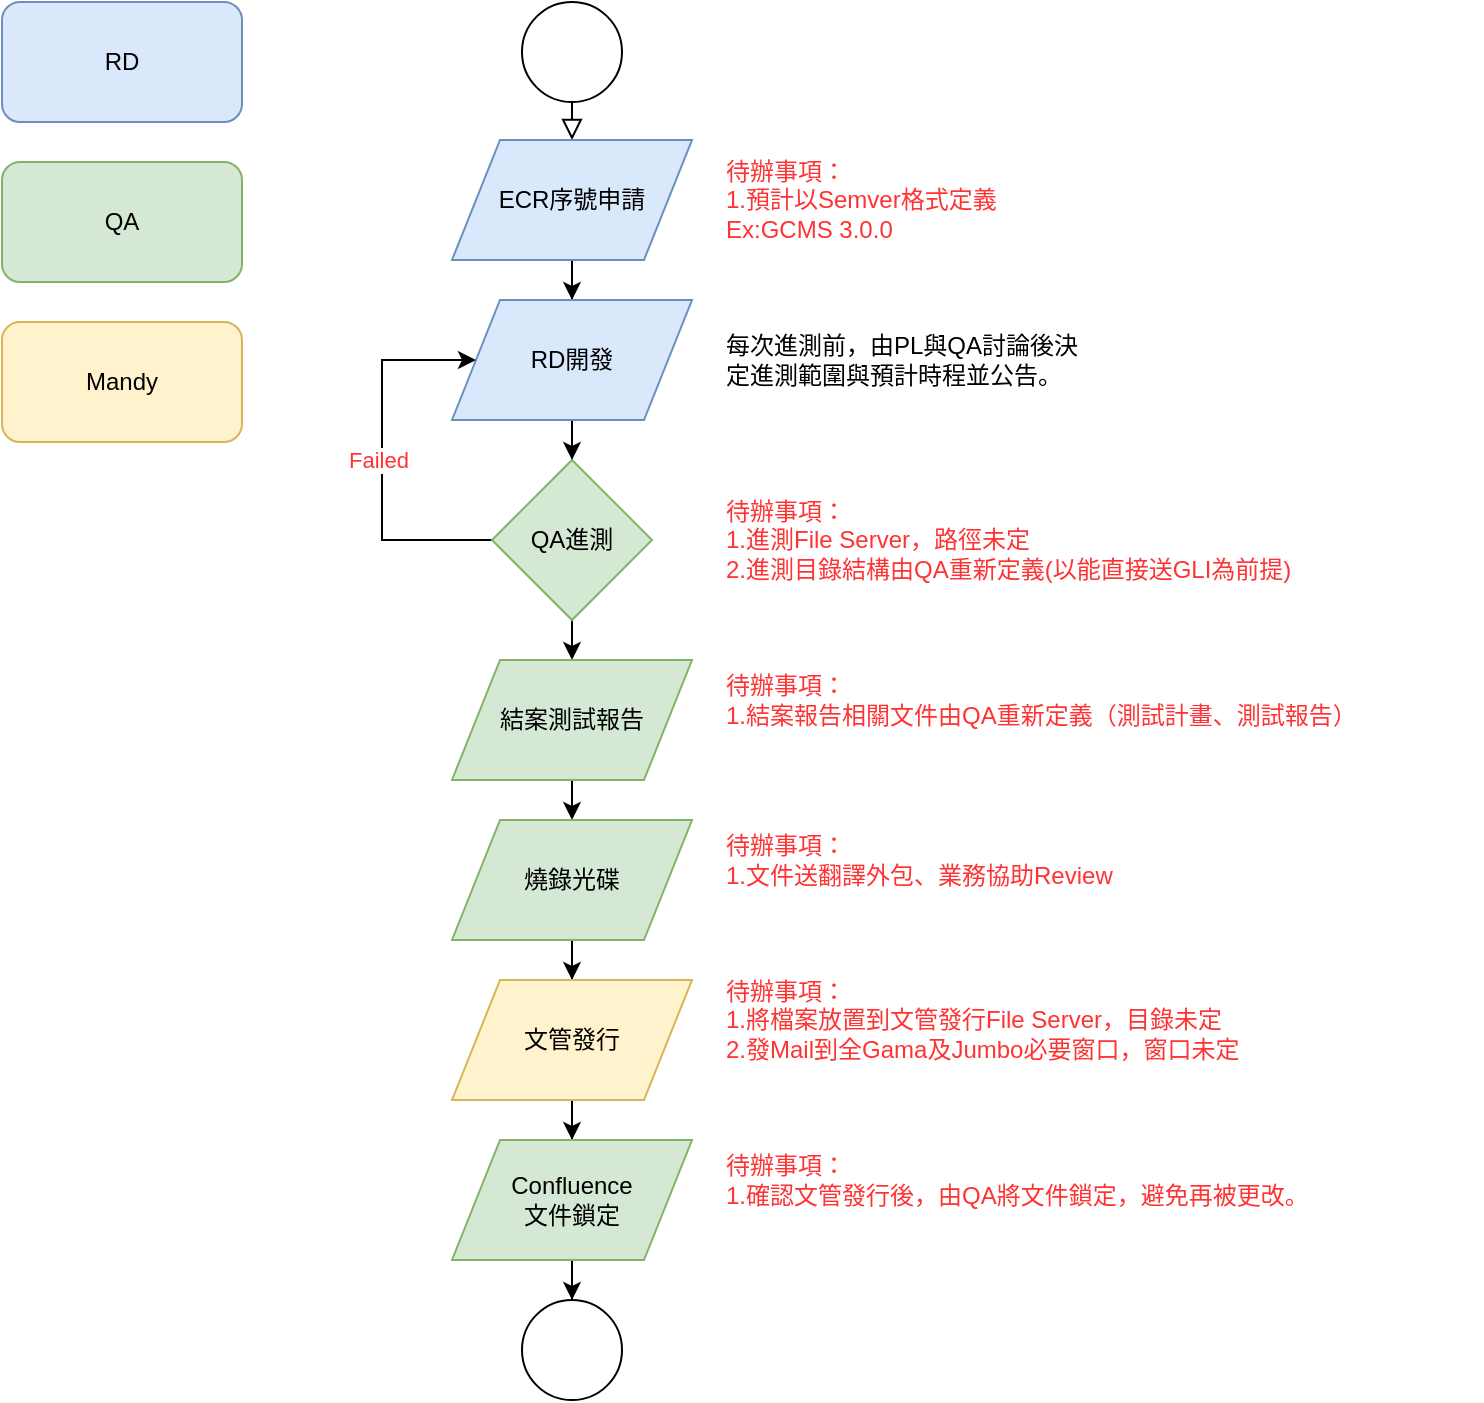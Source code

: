 <mxfile version="13.1.3" type="github" pages="4">
  <diagram id="C5RBs43oDa-KdzZeNtuy" name="Gama 內部ECR流程">
    <mxGraphModel dx="1426" dy="745" grid="1" gridSize="10" guides="1" tooltips="1" connect="1" arrows="1" fold="1" page="1" pageScale="1" pageWidth="827" pageHeight="1169" math="0" shadow="0">
      <root>
        <mxCell id="WIyWlLk6GJQsqaUBKTNV-0" />
        <mxCell id="WIyWlLk6GJQsqaUBKTNV-1" parent="WIyWlLk6GJQsqaUBKTNV-0" />
        <mxCell id="WIyWlLk6GJQsqaUBKTNV-2" value="" style="rounded=0;html=1;jettySize=auto;orthogonalLoop=1;fontSize=11;endArrow=block;endFill=0;endSize=8;strokeWidth=1;shadow=0;labelBackgroundColor=none;edgeStyle=orthogonalEdgeStyle;exitX=0.5;exitY=1;exitDx=0;exitDy=0;entryX=0.5;entryY=0;entryDx=0;entryDy=0;" parent="WIyWlLk6GJQsqaUBKTNV-1" source="4oQZNx9lgn8CLh6xkxKl-3" target="4oQZNx9lgn8CLh6xkxKl-2" edge="1">
          <mxGeometry relative="1" as="geometry">
            <mxPoint x="215" y="170" as="sourcePoint" />
          </mxGeometry>
        </mxCell>
        <mxCell id="4oQZNx9lgn8CLh6xkxKl-31" style="edgeStyle=orthogonalEdgeStyle;rounded=0;orthogonalLoop=1;jettySize=auto;html=1;" parent="WIyWlLk6GJQsqaUBKTNV-1" source="4oQZNx9lgn8CLh6xkxKl-2" target="4oQZNx9lgn8CLh6xkxKl-6" edge="1">
          <mxGeometry relative="1" as="geometry" />
        </mxCell>
        <mxCell id="4oQZNx9lgn8CLh6xkxKl-2" value="ECR序號申請" style="shape=parallelogram;perimeter=parallelogramPerimeter;whiteSpace=wrap;html=1;fillColor=#dae8fc;strokeColor=#6c8ebf;" parent="WIyWlLk6GJQsqaUBKTNV-1" vertex="1">
          <mxGeometry x="245" y="79" width="120" height="60" as="geometry" />
        </mxCell>
        <mxCell id="4oQZNx9lgn8CLh6xkxKl-3" value="" style="ellipse;whiteSpace=wrap;html=1;aspect=fixed;" parent="WIyWlLk6GJQsqaUBKTNV-1" vertex="1">
          <mxGeometry x="280" y="10" width="50" height="50" as="geometry" />
        </mxCell>
        <mxCell id="4oQZNx9lgn8CLh6xkxKl-9" style="edgeStyle=orthogonalEdgeStyle;rounded=0;orthogonalLoop=1;jettySize=auto;html=1;entryX=0.5;entryY=0;entryDx=0;entryDy=0;" parent="WIyWlLk6GJQsqaUBKTNV-1" source="4oQZNx9lgn8CLh6xkxKl-6" target="4oQZNx9lgn8CLh6xkxKl-8" edge="1">
          <mxGeometry relative="1" as="geometry" />
        </mxCell>
        <mxCell id="4oQZNx9lgn8CLh6xkxKl-6" value="RD開發" style="shape=parallelogram;perimeter=parallelogramPerimeter;whiteSpace=wrap;html=1;fillColor=#dae8fc;strokeColor=#6c8ebf;" parent="WIyWlLk6GJQsqaUBKTNV-1" vertex="1">
          <mxGeometry x="245" y="159" width="120" height="60" as="geometry" />
        </mxCell>
        <mxCell id="4oQZNx9lgn8CLh6xkxKl-21" style="edgeStyle=orthogonalEdgeStyle;rounded=0;orthogonalLoop=1;jettySize=auto;html=1;exitX=0.5;exitY=1;exitDx=0;exitDy=0;entryX=0.5;entryY=0;entryDx=0;entryDy=0;" parent="WIyWlLk6GJQsqaUBKTNV-1" source="4oQZNx9lgn8CLh6xkxKl-8" target="4oQZNx9lgn8CLh6xkxKl-12" edge="1">
          <mxGeometry relative="1" as="geometry" />
        </mxCell>
        <mxCell id="4oQZNx9lgn8CLh6xkxKl-41" style="edgeStyle=orthogonalEdgeStyle;rounded=0;orthogonalLoop=1;jettySize=auto;html=1;fontColor=#FF3333;entryX=0;entryY=0.5;entryDx=0;entryDy=0;exitX=0;exitY=0.5;exitDx=0;exitDy=0;" parent="WIyWlLk6GJQsqaUBKTNV-1" source="4oQZNx9lgn8CLh6xkxKl-8" target="4oQZNx9lgn8CLh6xkxKl-6" edge="1">
          <mxGeometry relative="1" as="geometry">
            <mxPoint x="210" y="179" as="targetPoint" />
            <Array as="points">
              <mxPoint x="210" y="279" />
              <mxPoint x="210" y="189" />
            </Array>
          </mxGeometry>
        </mxCell>
        <mxCell id="4oQZNx9lgn8CLh6xkxKl-42" value="Failed" style="edgeLabel;html=1;align=center;verticalAlign=middle;resizable=0;points=[];fontColor=#FF3333;" parent="4oQZNx9lgn8CLh6xkxKl-41" vertex="1" connectable="0">
          <mxGeometry x="-0.008" y="2" relative="1" as="geometry">
            <mxPoint as="offset" />
          </mxGeometry>
        </mxCell>
        <mxCell id="4oQZNx9lgn8CLh6xkxKl-8" value="QA進測" style="rhombus;whiteSpace=wrap;html=1;fillColor=#d5e8d4;strokeColor=#82b366;" parent="WIyWlLk6GJQsqaUBKTNV-1" vertex="1">
          <mxGeometry x="265" y="239" width="80" height="80" as="geometry" />
        </mxCell>
        <mxCell id="4oQZNx9lgn8CLh6xkxKl-22" style="edgeStyle=orthogonalEdgeStyle;rounded=0;orthogonalLoop=1;jettySize=auto;html=1;exitX=0.5;exitY=1;exitDx=0;exitDy=0;entryX=0.5;entryY=0;entryDx=0;entryDy=0;" parent="WIyWlLk6GJQsqaUBKTNV-1" source="4oQZNx9lgn8CLh6xkxKl-12" target="4oQZNx9lgn8CLh6xkxKl-13" edge="1">
          <mxGeometry relative="1" as="geometry" />
        </mxCell>
        <mxCell id="4oQZNx9lgn8CLh6xkxKl-12" value="結案測試報告" style="shape=parallelogram;perimeter=parallelogramPerimeter;whiteSpace=wrap;html=1;fillColor=#d5e8d4;strokeColor=#82b366;" parent="WIyWlLk6GJQsqaUBKTNV-1" vertex="1">
          <mxGeometry x="245" y="339" width="120" height="60" as="geometry" />
        </mxCell>
        <mxCell id="4oQZNx9lgn8CLh6xkxKl-23" style="edgeStyle=orthogonalEdgeStyle;rounded=0;orthogonalLoop=1;jettySize=auto;html=1;exitX=0.5;exitY=1;exitDx=0;exitDy=0;" parent="WIyWlLk6GJQsqaUBKTNV-1" source="4oQZNx9lgn8CLh6xkxKl-13" target="4oQZNx9lgn8CLh6xkxKl-14" edge="1">
          <mxGeometry relative="1" as="geometry" />
        </mxCell>
        <mxCell id="4oQZNx9lgn8CLh6xkxKl-13" value="燒錄光碟" style="shape=parallelogram;perimeter=parallelogramPerimeter;whiteSpace=wrap;html=1;fillColor=#d5e8d4;strokeColor=#82b366;" parent="WIyWlLk6GJQsqaUBKTNV-1" vertex="1">
          <mxGeometry x="245" y="419" width="120" height="60" as="geometry" />
        </mxCell>
        <mxCell id="4oQZNx9lgn8CLh6xkxKl-35" value="" style="edgeStyle=orthogonalEdgeStyle;rounded=0;orthogonalLoop=1;jettySize=auto;html=1;" parent="WIyWlLk6GJQsqaUBKTNV-1" source="4oQZNx9lgn8CLh6xkxKl-14" target="4oQZNx9lgn8CLh6xkxKl-34" edge="1">
          <mxGeometry relative="1" as="geometry" />
        </mxCell>
        <mxCell id="4oQZNx9lgn8CLh6xkxKl-14" value="文管發行" style="shape=parallelogram;perimeter=parallelogramPerimeter;whiteSpace=wrap;html=1;fillColor=#fff2cc;strokeColor=#d6b656;" parent="WIyWlLk6GJQsqaUBKTNV-1" vertex="1">
          <mxGeometry x="245" y="499" width="120" height="60" as="geometry" />
        </mxCell>
        <mxCell id="4oQZNx9lgn8CLh6xkxKl-15" value="" style="ellipse;whiteSpace=wrap;html=1;aspect=fixed;" parent="WIyWlLk6GJQsqaUBKTNV-1" vertex="1">
          <mxGeometry x="280" y="659" width="50" height="50" as="geometry" />
        </mxCell>
        <mxCell id="4oQZNx9lgn8CLh6xkxKl-19" value="待辦事項：&lt;br&gt;1.預計以Semver格式定義&lt;br&gt;Ex:GCMS 3.0.0" style="text;html=1;strokeColor=none;fillColor=none;align=left;verticalAlign=middle;whiteSpace=wrap;rounded=0;fontColor=#FF3333;" parent="WIyWlLk6GJQsqaUBKTNV-1" vertex="1">
          <mxGeometry x="380" y="99" width="218" height="20" as="geometry" />
        </mxCell>
        <mxCell id="4oQZNx9lgn8CLh6xkxKl-25" value="RD" style="rounded=1;whiteSpace=wrap;html=1;align=center;fillColor=#dae8fc;strokeColor=#6c8ebf;" parent="WIyWlLk6GJQsqaUBKTNV-1" vertex="1">
          <mxGeometry x="20" y="10" width="120" height="60" as="geometry" />
        </mxCell>
        <mxCell id="4oQZNx9lgn8CLh6xkxKl-26" value="QA" style="rounded=1;whiteSpace=wrap;html=1;align=center;fillColor=#d5e8d4;strokeColor=#82b366;" parent="WIyWlLk6GJQsqaUBKTNV-1" vertex="1">
          <mxGeometry x="20" y="90" width="120" height="60" as="geometry" />
        </mxCell>
        <mxCell id="4oQZNx9lgn8CLh6xkxKl-28" value="Mandy" style="rounded=1;whiteSpace=wrap;html=1;align=center;fillColor=#fff2cc;strokeColor=#d6b656;" parent="WIyWlLk6GJQsqaUBKTNV-1" vertex="1">
          <mxGeometry x="20" y="170" width="120" height="60" as="geometry" />
        </mxCell>
        <mxCell id="4oQZNx9lgn8CLh6xkxKl-29" value="每次進測前，由PL與QA討論後決定進測範圍與預計時程並公告。" style="text;html=1;strokeColor=none;fillColor=none;align=left;verticalAlign=middle;whiteSpace=wrap;rounded=0;" parent="WIyWlLk6GJQsqaUBKTNV-1" vertex="1">
          <mxGeometry x="380" y="179" width="190" height="20" as="geometry" />
        </mxCell>
        <mxCell id="4oQZNx9lgn8CLh6xkxKl-32" value="待辦事項：&lt;br&gt;1.結案報告相關文件由QA重新定義（測試計畫、測試報告）" style="text;html=1;strokeColor=none;fillColor=none;align=left;verticalAlign=middle;whiteSpace=wrap;rounded=0;fontColor=#FF3333;" parent="WIyWlLk6GJQsqaUBKTNV-1" vertex="1">
          <mxGeometry x="380" y="339" width="380" height="40" as="geometry" />
        </mxCell>
        <mxCell id="4oQZNx9lgn8CLh6xkxKl-33" value="待辦事項：&lt;br&gt;1.將檔案放置到文管發行File Server，目錄未定&lt;br&gt;2.發Mail到全Gama及Jumbo必要窗口，窗口未定&lt;br&gt;" style="text;html=1;strokeColor=none;fillColor=none;align=left;verticalAlign=middle;whiteSpace=wrap;rounded=0;fontColor=#FF3333;" parent="WIyWlLk6GJQsqaUBKTNV-1" vertex="1">
          <mxGeometry x="380" y="509" width="280" height="20" as="geometry" />
        </mxCell>
        <mxCell id="4oQZNx9lgn8CLh6xkxKl-36" value="" style="edgeStyle=orthogonalEdgeStyle;rounded=0;orthogonalLoop=1;jettySize=auto;html=1;" parent="WIyWlLk6GJQsqaUBKTNV-1" source="4oQZNx9lgn8CLh6xkxKl-34" target="4oQZNx9lgn8CLh6xkxKl-15" edge="1">
          <mxGeometry relative="1" as="geometry" />
        </mxCell>
        <mxCell id="4oQZNx9lgn8CLh6xkxKl-34" value="Confluence&lt;br&gt;文件鎖定" style="shape=parallelogram;perimeter=parallelogramPerimeter;whiteSpace=wrap;html=1;fillColor=#d5e8d4;strokeColor=#82b366;" parent="WIyWlLk6GJQsqaUBKTNV-1" vertex="1">
          <mxGeometry x="245" y="579" width="120" height="60" as="geometry" />
        </mxCell>
        <mxCell id="4oQZNx9lgn8CLh6xkxKl-37" value="待辦事項：&lt;br&gt;1.確認文管發行後，由QA將文件鎖定，避免再被更改。" style="text;html=1;strokeColor=none;fillColor=none;align=left;verticalAlign=middle;whiteSpace=wrap;rounded=0;fontColor=#FF3333;" parent="WIyWlLk6GJQsqaUBKTNV-1" vertex="1">
          <mxGeometry x="380" y="589" width="303" height="20" as="geometry" />
        </mxCell>
        <mxCell id="4oQZNx9lgn8CLh6xkxKl-39" value="待辦事項：&lt;br&gt;1.文件送翻譯外包、業務協助Review" style="text;html=1;strokeColor=none;fillColor=none;align=left;verticalAlign=middle;whiteSpace=wrap;rounded=0;fontColor=#FF3333;" parent="WIyWlLk6GJQsqaUBKTNV-1" vertex="1">
          <mxGeometry x="380" y="419" width="330" height="40" as="geometry" />
        </mxCell>
        <mxCell id="4oQZNx9lgn8CLh6xkxKl-43" value="待辦事項：&lt;br&gt;1.進測File Server，路徑未定&lt;br&gt;2.進測目錄結構由QA重新定義(以能直接送GLI為前提)" style="text;html=1;strokeColor=none;fillColor=none;align=left;verticalAlign=middle;whiteSpace=wrap;rounded=0;fontColor=#FF3333;" parent="WIyWlLk6GJQsqaUBKTNV-1" vertex="1">
          <mxGeometry x="380" y="259" width="360" height="40" as="geometry" />
        </mxCell>
      </root>
    </mxGraphModel>
  </diagram>
  <diagram id="HxUfFIk3AVZJNgJF99FN" name="新版本流程">
    <mxGraphModel dx="1426" dy="745" grid="1" gridSize="10" guides="1" tooltips="1" connect="1" arrows="1" fold="1" page="1" pageScale="1" pageWidth="827" pageHeight="800" math="0" shadow="0">
      <root>
        <mxCell id="aETUsfB-P1Pseg2wxix5-0" />
        <mxCell id="aETUsfB-P1Pseg2wxix5-1" parent="aETUsfB-P1Pseg2wxix5-0" />
        <mxCell id="jpN9vbejda2EdrlpC77e-0" value="" style="rounded=0;html=1;jettySize=auto;orthogonalLoop=1;fontSize=11;endArrow=block;endFill=0;endSize=8;strokeWidth=1;shadow=0;labelBackgroundColor=none;edgeStyle=orthogonalEdgeStyle;exitX=0.5;exitY=1;exitDx=0;exitDy=0;entryX=0.5;entryY=0;entryDx=0;entryDy=0;" edge="1" parent="aETUsfB-P1Pseg2wxix5-1" source="jpN9vbejda2EdrlpC77e-3" target="jpN9vbejda2EdrlpC77e-2">
          <mxGeometry relative="1" as="geometry">
            <mxPoint x="295" y="210" as="sourcePoint" />
          </mxGeometry>
        </mxCell>
        <mxCell id="jpN9vbejda2EdrlpC77e-1" style="edgeStyle=orthogonalEdgeStyle;rounded=0;orthogonalLoop=1;jettySize=auto;html=1;" edge="1" parent="aETUsfB-P1Pseg2wxix5-1">
          <mxGeometry relative="1" as="geometry">
            <mxPoint x="324.5" y="190" as="sourcePoint" />
            <mxPoint x="324.5" y="251" as="targetPoint" />
          </mxGeometry>
        </mxCell>
        <mxCell id="jpN9vbejda2EdrlpC77e-2" value="Gama ECR完成後，發技術通報" style="shape=parallelogram;perimeter=parallelogramPerimeter;whiteSpace=wrap;html=1;fillColor=#dae8fc;strokeColor=#6c8ebf;" vertex="1" parent="aETUsfB-P1Pseg2wxix5-1">
          <mxGeometry x="200" y="130" width="245" height="60" as="geometry" />
        </mxCell>
        <mxCell id="jpN9vbejda2EdrlpC77e-3" value="新ECR流程" style="ellipse;whiteSpace=wrap;html=1;aspect=fixed;" vertex="1" parent="aETUsfB-P1Pseg2wxix5-1">
          <mxGeometry x="283.75" y="22.5" width="77.5" height="77.5" as="geometry" />
        </mxCell>
        <mxCell id="J29au2INGZz_lbAHCnlf-3" value="" style="edgeStyle=orthogonalEdgeStyle;rounded=0;orthogonalLoop=1;jettySize=auto;html=1;" edge="1" parent="aETUsfB-P1Pseg2wxix5-1" source="jpN9vbejda2EdrlpC77e-5" target="J29au2INGZz_lbAHCnlf-1">
          <mxGeometry relative="1" as="geometry" />
        </mxCell>
        <mxCell id="jpN9vbejda2EdrlpC77e-5" value="Jumbo內部建置料號" style="shape=parallelogram;perimeter=parallelogramPerimeter;whiteSpace=wrap;html=1;fillColor=#d5e8d4;strokeColor=#82b366;" vertex="1" parent="aETUsfB-P1Pseg2wxix5-1">
          <mxGeometry x="200" y="210" width="245" height="60" as="geometry" />
        </mxCell>
        <mxCell id="7-6AyFhJGjUUX3419PNN-1" value="" style="edgeStyle=orthogonalEdgeStyle;rounded=0;orthogonalLoop=1;jettySize=auto;html=1;fontColor=#33001A;" edge="1" parent="aETUsfB-P1Pseg2wxix5-1" source="J29au2INGZz_lbAHCnlf-1" target="7-6AyFhJGjUUX3419PNN-0">
          <mxGeometry relative="1" as="geometry" />
        </mxCell>
        <mxCell id="J29au2INGZz_lbAHCnlf-1" value="Jumbo發信提供離線版Bom資訊" style="shape=parallelogram;perimeter=parallelogramPerimeter;whiteSpace=wrap;html=1;fillColor=#d5e8d4;strokeColor=#82b366;" vertex="1" parent="aETUsfB-P1Pseg2wxix5-1">
          <mxGeometry x="200" y="290" width="245" height="60" as="geometry" />
        </mxCell>
        <mxCell id="jpN9vbejda2EdrlpC77e-17" value="Gama負責單位：Mandy&lt;br&gt;Gama負責單位：業務、業助、技術窗口&lt;br&gt;備註：由Gama發技術通報給Jumbo" style="text;html=1;strokeColor=none;fillColor=none;align=left;verticalAlign=top;whiteSpace=wrap;rounded=0;fontColor=#33001A;" vertex="1" parent="aETUsfB-P1Pseg2wxix5-1">
          <mxGeometry x="480" y="130" width="290" height="50" as="geometry" />
        </mxCell>
        <mxCell id="-kBD1-3InTQAYizzPjRW-0" value="Gama負責單位：Mandy&lt;br&gt;Jumbo負責單位：業務、業助、技術窗口&lt;br&gt;備註：Gama留一份離線版資訊，供後續向Jumbo下單使用。" style="text;html=1;strokeColor=none;fillColor=none;align=left;verticalAlign=top;whiteSpace=wrap;rounded=0;fontColor=#33001A;" vertex="1" parent="aETUsfB-P1Pseg2wxix5-1">
          <mxGeometry x="480" y="280" width="290" height="50" as="geometry" />
        </mxCell>
        <mxCell id="7-6AyFhJGjUUX3419PNN-5" value="" style="edgeStyle=orthogonalEdgeStyle;rounded=0;orthogonalLoop=1;jettySize=auto;html=1;fontColor=#33001A;" edge="1" parent="aETUsfB-P1Pseg2wxix5-1" source="7-6AyFhJGjUUX3419PNN-0" target="7-6AyFhJGjUUX3419PNN-4">
          <mxGeometry relative="1" as="geometry" />
        </mxCell>
        <mxCell id="7-6AyFhJGjUUX3419PNN-0" value="Gama收到新Bom資訊留存" style="shape=parallelogram;perimeter=parallelogramPerimeter;whiteSpace=wrap;html=1;fillColor=#dae8fc;strokeColor=#6c8ebf;" vertex="1" parent="aETUsfB-P1Pseg2wxix5-1">
          <mxGeometry x="200" y="370" width="245" height="60" as="geometry" />
        </mxCell>
        <mxCell id="7-6AyFhJGjUUX3419PNN-4" value="結束" style="ellipse;whiteSpace=wrap;html=1;aspect=fixed;" vertex="1" parent="aETUsfB-P1Pseg2wxix5-1">
          <mxGeometry x="283.75" y="450" width="77.5" height="77.5" as="geometry" />
        </mxCell>
        <mxCell id="ZUNY-WJD32uHjsPY4c3P-0" value="Jumbo" style="rounded=1;whiteSpace=wrap;html=1;align=center;fillColor=#d5e8d4;strokeColor=#82b366;fontSize=30;" vertex="1" parent="aETUsfB-P1Pseg2wxix5-1">
          <mxGeometry x="20" y="90" width="120" height="60" as="geometry" />
        </mxCell>
        <mxCell id="wmkaeM1xygN-rDiXa2Ev-0" value="Gama" style="rounded=1;whiteSpace=wrap;html=1;align=center;fillColor=#dae8fc;strokeColor=#6c8ebf;fontSize=30;" vertex="1" parent="aETUsfB-P1Pseg2wxix5-1">
          <mxGeometry x="20" y="10" width="120" height="60" as="geometry" />
        </mxCell>
      </root>
    </mxGraphModel>
  </diagram>
  <diagram id="IrMMFwR9xo3PsOiLZ2qB" name="出貨流程">
    <mxGraphModel dx="1426" dy="745" grid="1" gridSize="10" guides="1" tooltips="1" connect="1" arrows="1" fold="1" page="1" pageScale="1" pageWidth="827" pageHeight="800" math="0" shadow="0">
      <root>
        <mxCell id="r6B-FkzGuG2wDu2rGmW7-0" />
        <mxCell id="r6B-FkzGuG2wDu2rGmW7-1" parent="r6B-FkzGuG2wDu2rGmW7-0" />
        <mxCell id="oTgptQeOYgolrX3Tl9ep-1" style="edgeStyle=orthogonalEdgeStyle;rounded=0;orthogonalLoop=1;jettySize=auto;html=1;" edge="1" parent="r6B-FkzGuG2wDu2rGmW7-1">
          <mxGeometry relative="1" as="geometry">
            <mxPoint x="324.5" y="160" as="sourcePoint" />
            <mxPoint x="324.5" y="221" as="targetPoint" />
          </mxGeometry>
        </mxCell>
        <mxCell id="oTgptQeOYgolrX3Tl9ep-2" value="Gama對Jumbo下單" style="shape=parallelogram;perimeter=parallelogramPerimeter;whiteSpace=wrap;html=1;fillColor=#dae8fc;strokeColor=#6c8ebf;" vertex="1" parent="r6B-FkzGuG2wDu2rGmW7-1">
          <mxGeometry x="200" y="100" width="245" height="60" as="geometry" />
        </mxCell>
        <mxCell id="oTgptQeOYgolrX3Tl9ep-4" value="" style="edgeStyle=orthogonalEdgeStyle;rounded=0;orthogonalLoop=1;jettySize=auto;html=1;" edge="1" parent="r6B-FkzGuG2wDu2rGmW7-1" source="oTgptQeOYgolrX3Tl9ep-5" target="oTgptQeOYgolrX3Tl9ep-6">
          <mxGeometry relative="1" as="geometry" />
        </mxCell>
        <mxCell id="oTgptQeOYgolrX3Tl9ep-5" value="Jumbo接收需求" style="shape=parallelogram;perimeter=parallelogramPerimeter;whiteSpace=wrap;html=1;fillColor=#d5e8d4;strokeColor=#82b366;" vertex="1" parent="r6B-FkzGuG2wDu2rGmW7-1">
          <mxGeometry x="200" y="187" width="245" height="60" as="geometry" />
        </mxCell>
        <mxCell id="N42IHfhtmBUdq3IkiDNs-5" value="" style="edgeStyle=orthogonalEdgeStyle;rounded=0;orthogonalLoop=1;jettySize=auto;html=1;" edge="1" parent="r6B-FkzGuG2wDu2rGmW7-1" source="oTgptQeOYgolrX3Tl9ep-6" target="N42IHfhtmBUdq3IkiDNs-4">
          <mxGeometry relative="1" as="geometry" />
        </mxCell>
        <mxCell id="oTgptQeOYgolrX3Tl9ep-6" value="Jumbo 原內部出貨流程" style="shape=parallelogram;perimeter=parallelogramPerimeter;whiteSpace=wrap;html=1;fillColor=#d5e8d4;strokeColor=#82b366;" vertex="1" parent="r6B-FkzGuG2wDu2rGmW7-1">
          <mxGeometry x="200" y="280" width="245" height="60" as="geometry" />
        </mxCell>
        <mxCell id="TCoXFKTg31kyWls81sa9-8" value="" style="edgeStyle=orthogonalEdgeStyle;rounded=0;orthogonalLoop=1;jettySize=auto;html=1;fontColor=#33001A;" edge="1" parent="r6B-FkzGuG2wDu2rGmW7-1" source="N42IHfhtmBUdq3IkiDNs-4" target="TCoXFKTg31kyWls81sa9-7">
          <mxGeometry relative="1" as="geometry" />
        </mxCell>
        <mxCell id="N42IHfhtmBUdq3IkiDNs-4" value="Jumbo 確認出貨完成" style="shape=parallelogram;perimeter=parallelogramPerimeter;whiteSpace=wrap;html=1;fillColor=#d5e8d4;strokeColor=#82b366;" vertex="1" parent="r6B-FkzGuG2wDu2rGmW7-1">
          <mxGeometry x="200" y="370" width="245" height="60" as="geometry" />
        </mxCell>
        <mxCell id="oTgptQeOYgolrX3Tl9ep-7" value="Gama負責單位：Mandy下單&lt;br&gt;Jumbo負責單位：內勤接收需求" style="text;html=1;strokeColor=none;fillColor=none;align=left;verticalAlign=top;whiteSpace=wrap;rounded=0;fontColor=#33001A;" vertex="1" parent="r6B-FkzGuG2wDu2rGmW7-1">
          <mxGeometry x="480" y="100" width="290" height="50" as="geometry" />
        </mxCell>
        <mxCell id="oTgptQeOYgolrX3Tl9ep-11" value="Jumbo負責單位：業務、業助" style="text;html=1;strokeColor=none;fillColor=none;align=left;verticalAlign=top;whiteSpace=wrap;rounded=0;fontColor=#33001A;" vertex="1" parent="r6B-FkzGuG2wDu2rGmW7-1">
          <mxGeometry x="480" y="187" width="290" height="50" as="geometry" />
        </mxCell>
        <mxCell id="Rzz3e9j01x_xKrM86XL0-0" value="" style="edgeStyle=orthogonalEdgeStyle;rounded=0;orthogonalLoop=1;jettySize=auto;html=1;fontColor=#33001A;" edge="1" parent="r6B-FkzGuG2wDu2rGmW7-1" source="EErN8Vch0gsPZPITe3rf-0" target="oTgptQeOYgolrX3Tl9ep-2">
          <mxGeometry relative="1" as="geometry" />
        </mxCell>
        <mxCell id="EErN8Vch0gsPZPITe3rf-0" value="出貨流程" style="ellipse;whiteSpace=wrap;html=1;aspect=fixed;" vertex="1" parent="r6B-FkzGuG2wDu2rGmW7-1">
          <mxGeometry x="283.75" y="1.25" width="77.5" height="77.5" as="geometry" />
        </mxCell>
        <mxCell id="Rzz3e9j01x_xKrM86XL0-2" value="結束" style="ellipse;whiteSpace=wrap;html=1;aspect=fixed;" vertex="1" parent="r6B-FkzGuG2wDu2rGmW7-1">
          <mxGeometry x="283.75" y="540" width="77.5" height="77.5" as="geometry" />
        </mxCell>
        <mxCell id="TCoXFKTg31kyWls81sa9-0" value="Jumbo負責單位：業務、業助" style="text;html=1;strokeColor=none;fillColor=none;align=left;verticalAlign=top;whiteSpace=wrap;rounded=0;fontColor=#33001A;" vertex="1" parent="r6B-FkzGuG2wDu2rGmW7-1">
          <mxGeometry x="480" y="370" width="290" height="50" as="geometry" />
        </mxCell>
        <mxCell id="TCoXFKTg31kyWls81sa9-1" value="Jumbo負責單位：生管、倉庫、技轉" style="text;html=1;strokeColor=none;fillColor=none;align=left;verticalAlign=top;whiteSpace=wrap;rounded=0;fontColor=#33001A;" vertex="1" parent="r6B-FkzGuG2wDu2rGmW7-1">
          <mxGeometry x="480" y="280" width="290" height="50" as="geometry" />
        </mxCell>
        <mxCell id="TCoXFKTg31kyWls81sa9-9" value="" style="edgeStyle=orthogonalEdgeStyle;rounded=0;orthogonalLoop=1;jettySize=auto;html=1;fontColor=#33001A;" edge="1" parent="r6B-FkzGuG2wDu2rGmW7-1" source="TCoXFKTg31kyWls81sa9-7" target="Rzz3e9j01x_xKrM86XL0-2">
          <mxGeometry relative="1" as="geometry" />
        </mxCell>
        <mxCell id="TCoXFKTg31kyWls81sa9-7" value="Jumbo 發信告知Gama出貨結果" style="shape=parallelogram;perimeter=parallelogramPerimeter;whiteSpace=wrap;html=1;fillColor=#d5e8d4;strokeColor=#82b366;" vertex="1" parent="r6B-FkzGuG2wDu2rGmW7-1">
          <mxGeometry x="200" y="460" width="245" height="60" as="geometry" />
        </mxCell>
        <mxCell id="TCoXFKTg31kyWls81sa9-10" value="Gama負責單位：Mandy&lt;br&gt;Jumbo負責單位：業務、業助" style="text;html=1;strokeColor=none;fillColor=none;align=left;verticalAlign=top;whiteSpace=wrap;rounded=0;fontColor=#33001A;" vertex="1" parent="r6B-FkzGuG2wDu2rGmW7-1">
          <mxGeometry x="480" y="460" width="290" height="50" as="geometry" />
        </mxCell>
        <mxCell id="VFg9CNaRLPSWNzBoOsE_-0" value="Jumbo" style="rounded=1;whiteSpace=wrap;html=1;align=center;fillColor=#d5e8d4;strokeColor=#82b366;fontSize=30;" vertex="1" parent="r6B-FkzGuG2wDu2rGmW7-1">
          <mxGeometry x="20" y="90" width="120" height="60" as="geometry" />
        </mxCell>
        <mxCell id="mZo_wt_FBsPtTycabYn2-0" value="Gama" style="rounded=1;whiteSpace=wrap;html=1;align=center;fillColor=#dae8fc;strokeColor=#6c8ebf;fontSize=30;" vertex="1" parent="r6B-FkzGuG2wDu2rGmW7-1">
          <mxGeometry x="20" y="10" width="120" height="60" as="geometry" />
        </mxCell>
      </root>
    </mxGraphModel>
  </diagram>
  <diagram id="HnjsIvRFvdbbt__6zXn-" name="設變流程">
    <mxGraphModel dx="1426" dy="745" grid="1" gridSize="10" guides="1" tooltips="1" connect="1" arrows="1" fold="1" page="1" pageScale="1" pageWidth="827" pageHeight="800" math="0" shadow="0">
      <root>
        <mxCell id="eu_W87JiQ_ajuO9xB2u2-0" />
        <mxCell id="eu_W87JiQ_ajuO9xB2u2-1" parent="eu_W87JiQ_ajuO9xB2u2-0" />
        <mxCell id="B7W5OUelRsLah0IbCNuM-1" style="edgeStyle=orthogonalEdgeStyle;rounded=0;orthogonalLoop=1;jettySize=auto;html=1;" edge="1" parent="eu_W87JiQ_ajuO9xB2u2-1">
          <mxGeometry relative="1" as="geometry">
            <mxPoint x="324.5" y="160" as="sourcePoint" />
            <mxPoint x="324.5" y="221" as="targetPoint" />
          </mxGeometry>
        </mxCell>
        <mxCell id="B7W5OUelRsLah0IbCNuM-2" value="廠商通知Jumbo硬體停產或更新&lt;br&gt;由Jumbo發信通知Gama此訊息" style="shape=parallelogram;perimeter=parallelogramPerimeter;whiteSpace=wrap;html=1;fillColor=#d5e8d4;strokeColor=#82b366;" vertex="1" parent="eu_W87JiQ_ajuO9xB2u2-1">
          <mxGeometry x="200" y="100" width="245" height="60" as="geometry" />
        </mxCell>
        <mxCell id="B7W5OUelRsLah0IbCNuM-4" value="" style="edgeStyle=orthogonalEdgeStyle;rounded=0;orthogonalLoop=1;jettySize=auto;html=1;" edge="1" parent="eu_W87JiQ_ajuO9xB2u2-1" source="B7W5OUelRsLah0IbCNuM-5" target="B7W5OUelRsLah0IbCNuM-6">
          <mxGeometry relative="1" as="geometry" />
        </mxCell>
        <mxCell id="B7W5OUelRsLah0IbCNuM-5" value="Gama自行找廠商測試新機型" style="shape=parallelogram;perimeter=parallelogramPerimeter;whiteSpace=wrap;html=1;fillColor=#dae8fc;strokeColor=#6c8ebf;" vertex="1" parent="eu_W87JiQ_ajuO9xB2u2-1">
          <mxGeometry x="200" y="190" width="245" height="60" as="geometry" />
        </mxCell>
        <mxCell id="B7W5OUelRsLah0IbCNuM-12" value="" style="edgeStyle=orthogonalEdgeStyle;rounded=0;orthogonalLoop=1;jettySize=auto;html=1;" edge="1" parent="eu_W87JiQ_ajuO9xB2u2-1" source="B7W5OUelRsLah0IbCNuM-6" target="B7W5OUelRsLah0IbCNuM-11">
          <mxGeometry relative="1" as="geometry" />
        </mxCell>
        <mxCell id="B7W5OUelRsLah0IbCNuM-6" value="Gama告知Jumbo可用新機型" style="shape=parallelogram;perimeter=parallelogramPerimeter;whiteSpace=wrap;html=1;fillColor=#dae8fc;strokeColor=#6c8ebf;" vertex="1" parent="eu_W87JiQ_ajuO9xB2u2-1">
          <mxGeometry x="200" y="280" width="245" height="60" as="geometry" />
        </mxCell>
        <mxCell id="c5mF-Obgk534GzLkXFPh-1" value="" style="edgeStyle=orthogonalEdgeStyle;rounded=0;orthogonalLoop=1;jettySize=auto;html=1;fontColor=#33001A;" edge="1" parent="eu_W87JiQ_ajuO9xB2u2-1" source="B7W5OUelRsLah0IbCNuM-11" target="c5mF-Obgk534GzLkXFPh-0">
          <mxGeometry relative="1" as="geometry" />
        </mxCell>
        <mxCell id="B7W5OUelRsLah0IbCNuM-11" value="Jumbo確認後更新Bom" style="shape=parallelogram;perimeter=parallelogramPerimeter;whiteSpace=wrap;html=1;fillColor=#d5e8d4;strokeColor=#82b366;" vertex="1" parent="eu_W87JiQ_ajuO9xB2u2-1">
          <mxGeometry x="200" y="370" width="245" height="60" as="geometry" />
        </mxCell>
        <mxCell id="B7W5OUelRsLah0IbCNuM-7" value="Gama負責單位：Mandy收信&lt;br&gt;Jumbo負責單位：XXX發信給Gama告知&lt;br&gt;備註：Gama自行跟廠商借新機器測試" style="text;html=1;strokeColor=none;fillColor=none;align=left;verticalAlign=top;whiteSpace=wrap;rounded=0;fontColor=#33001A;" vertex="1" parent="eu_W87JiQ_ajuO9xB2u2-1">
          <mxGeometry x="480" y="100" width="290" height="50" as="geometry" />
        </mxCell>
        <mxCell id="B7W5OUelRsLah0IbCNuM-8" value="Gama" style="rounded=1;whiteSpace=wrap;html=1;align=center;fillColor=#dae8fc;strokeColor=#6c8ebf;fontSize=30;" vertex="1" parent="eu_W87JiQ_ajuO9xB2u2-1">
          <mxGeometry x="20" y="10" width="120" height="60" as="geometry" />
        </mxCell>
        <mxCell id="B7W5OUelRsLah0IbCNuM-9" value="Jumbo" style="rounded=1;whiteSpace=wrap;html=1;align=center;fillColor=#d5e8d4;strokeColor=#82b366;fontSize=30;" vertex="1" parent="eu_W87JiQ_ajuO9xB2u2-1">
          <mxGeometry x="20" y="90" width="120" height="60" as="geometry" />
        </mxCell>
        <mxCell id="B7W5OUelRsLah0IbCNuM-10" value="Gama負責單位：GCMS、GTMS" style="text;html=1;strokeColor=none;fillColor=none;align=left;verticalAlign=top;whiteSpace=wrap;rounded=0;fontColor=#33001A;" vertex="1" parent="eu_W87JiQ_ajuO9xB2u2-1">
          <mxGeometry x="480" y="190" width="290" height="50" as="geometry" />
        </mxCell>
        <mxCell id="N4te4Ylr3tPv-OLOnCd_-3" value="" style="edgeStyle=orthogonalEdgeStyle;rounded=0;orthogonalLoop=1;jettySize=auto;html=1;fontColor=#33001A;" edge="1" parent="eu_W87JiQ_ajuO9xB2u2-1" source="c5mF-Obgk534GzLkXFPh-0" target="N4te4Ylr3tPv-OLOnCd_-2">
          <mxGeometry relative="1" as="geometry" />
        </mxCell>
        <mxCell id="c5mF-Obgk534GzLkXFPh-0" value="Jumbo發信提供離線版Bom資訊" style="shape=parallelogram;perimeter=parallelogramPerimeter;whiteSpace=wrap;html=1;fillColor=#d5e8d4;strokeColor=#82b366;" vertex="1" parent="eu_W87JiQ_ajuO9xB2u2-1">
          <mxGeometry x="200" y="450" width="245" height="60" as="geometry" />
        </mxCell>
        <mxCell id="N4te4Ylr3tPv-OLOnCd_-1" value="" style="edgeStyle=orthogonalEdgeStyle;rounded=0;orthogonalLoop=1;jettySize=auto;html=1;fontColor=#33001A;" edge="1" parent="eu_W87JiQ_ajuO9xB2u2-1" source="N4te4Ylr3tPv-OLOnCd_-0" target="B7W5OUelRsLah0IbCNuM-2">
          <mxGeometry relative="1" as="geometry" />
        </mxCell>
        <mxCell id="N4te4Ylr3tPv-OLOnCd_-0" value="設變流程" style="ellipse;whiteSpace=wrap;html=1;aspect=fixed;" vertex="1" parent="eu_W87JiQ_ajuO9xB2u2-1">
          <mxGeometry x="283.75" y="1.25" width="77.5" height="77.5" as="geometry" />
        </mxCell>
        <mxCell id="N4te4Ylr3tPv-OLOnCd_-2" value="結束" style="ellipse;whiteSpace=wrap;html=1;aspect=fixed;" vertex="1" parent="eu_W87JiQ_ajuO9xB2u2-1">
          <mxGeometry x="283.75" y="530" width="77.5" height="77.5" as="geometry" />
        </mxCell>
        <mxCell id="6POU2eG_90v6tQJJ721T-0" value="Gama負責單位：Mandy&lt;br&gt;Jumbo負責單位：技術窗口" style="text;html=1;strokeColor=none;fillColor=none;align=left;verticalAlign=top;whiteSpace=wrap;rounded=0;fontColor=#33001A;" vertex="1" parent="eu_W87JiQ_ajuO9xB2u2-1">
          <mxGeometry x="480" y="280" width="290" height="50" as="geometry" />
        </mxCell>
        <mxCell id="6POU2eG_90v6tQJJ721T-1" value="Jumbo負責單位：技術窗口" style="text;html=1;strokeColor=none;fillColor=none;align=left;verticalAlign=top;whiteSpace=wrap;rounded=0;fontColor=#33001A;" vertex="1" parent="eu_W87JiQ_ajuO9xB2u2-1">
          <mxGeometry x="480" y="370" width="290" height="50" as="geometry" />
        </mxCell>
        <mxCell id="6POU2eG_90v6tQJJ721T-2" value="Gama負責單位：Mandy&lt;br&gt;Jumbo負責單位：技術窗口" style="text;html=1;strokeColor=none;fillColor=none;align=left;verticalAlign=top;whiteSpace=wrap;rounded=0;fontColor=#33001A;" vertex="1" parent="eu_W87JiQ_ajuO9xB2u2-1">
          <mxGeometry x="480" y="450" width="290" height="50" as="geometry" />
        </mxCell>
      </root>
    </mxGraphModel>
  </diagram>
</mxfile>
